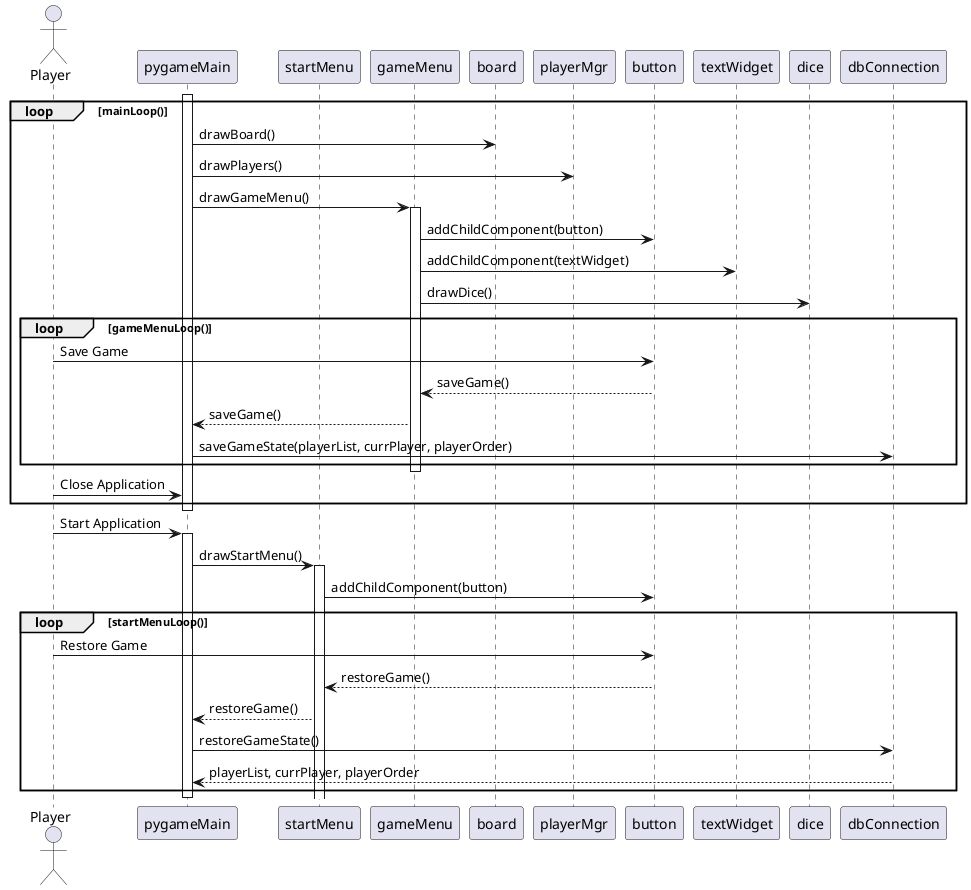 ' Use Case 3: Gameplay

@startuml

actor Player
participant pygameMain
participant startMenu
participant gameMenu
participant board
participant playerMgr
participant button
participant textWidget
participant dice


activate pygameMain


loop mainLoop()
    pygameMain -> board: drawBoard()    
    pygameMain -> playerMgr: drawPlayers()  

    pygameMain -> gameMenu: drawGameMenu()

    activate gameMenu
    gameMenu -> button: addChildComponent(button)
    gameMenu -> textWidget: addChildComponent(textWidget)
    gameMenu -> dice: drawDice()
    
    loop gameMenuLoop()

    Player -> button: Save Game
    button --> gameMenu: saveGame()
    gameMenu --> pygameMain: saveGame()
    pygameMain -> dbConnection: saveGameState(playerList, currPlayer, playerOrder)    
        
    end

    deactivate gameMenu

    
Player -> pygameMain: Close Application
end
deactivate pygameMain

Player -> pygameMain: Start Application
activate pygameMain
    pygameMain -> startMenu: drawStartMenu()

    activate startMenu
    startMenu -> button: addChildComponent(button)
    loop startMenuLoop()

    Player -> button: Restore Game
    button --> startMenu: restoreGame()
    startMenu --> pygameMain: restoreGame()
    pygameMain -> dbConnection: restoreGameState()    
    dbConnection --> pygameMain: playerList, currPlayer, playerOrder
        
    end



deactivate pygameMain

@enduml
